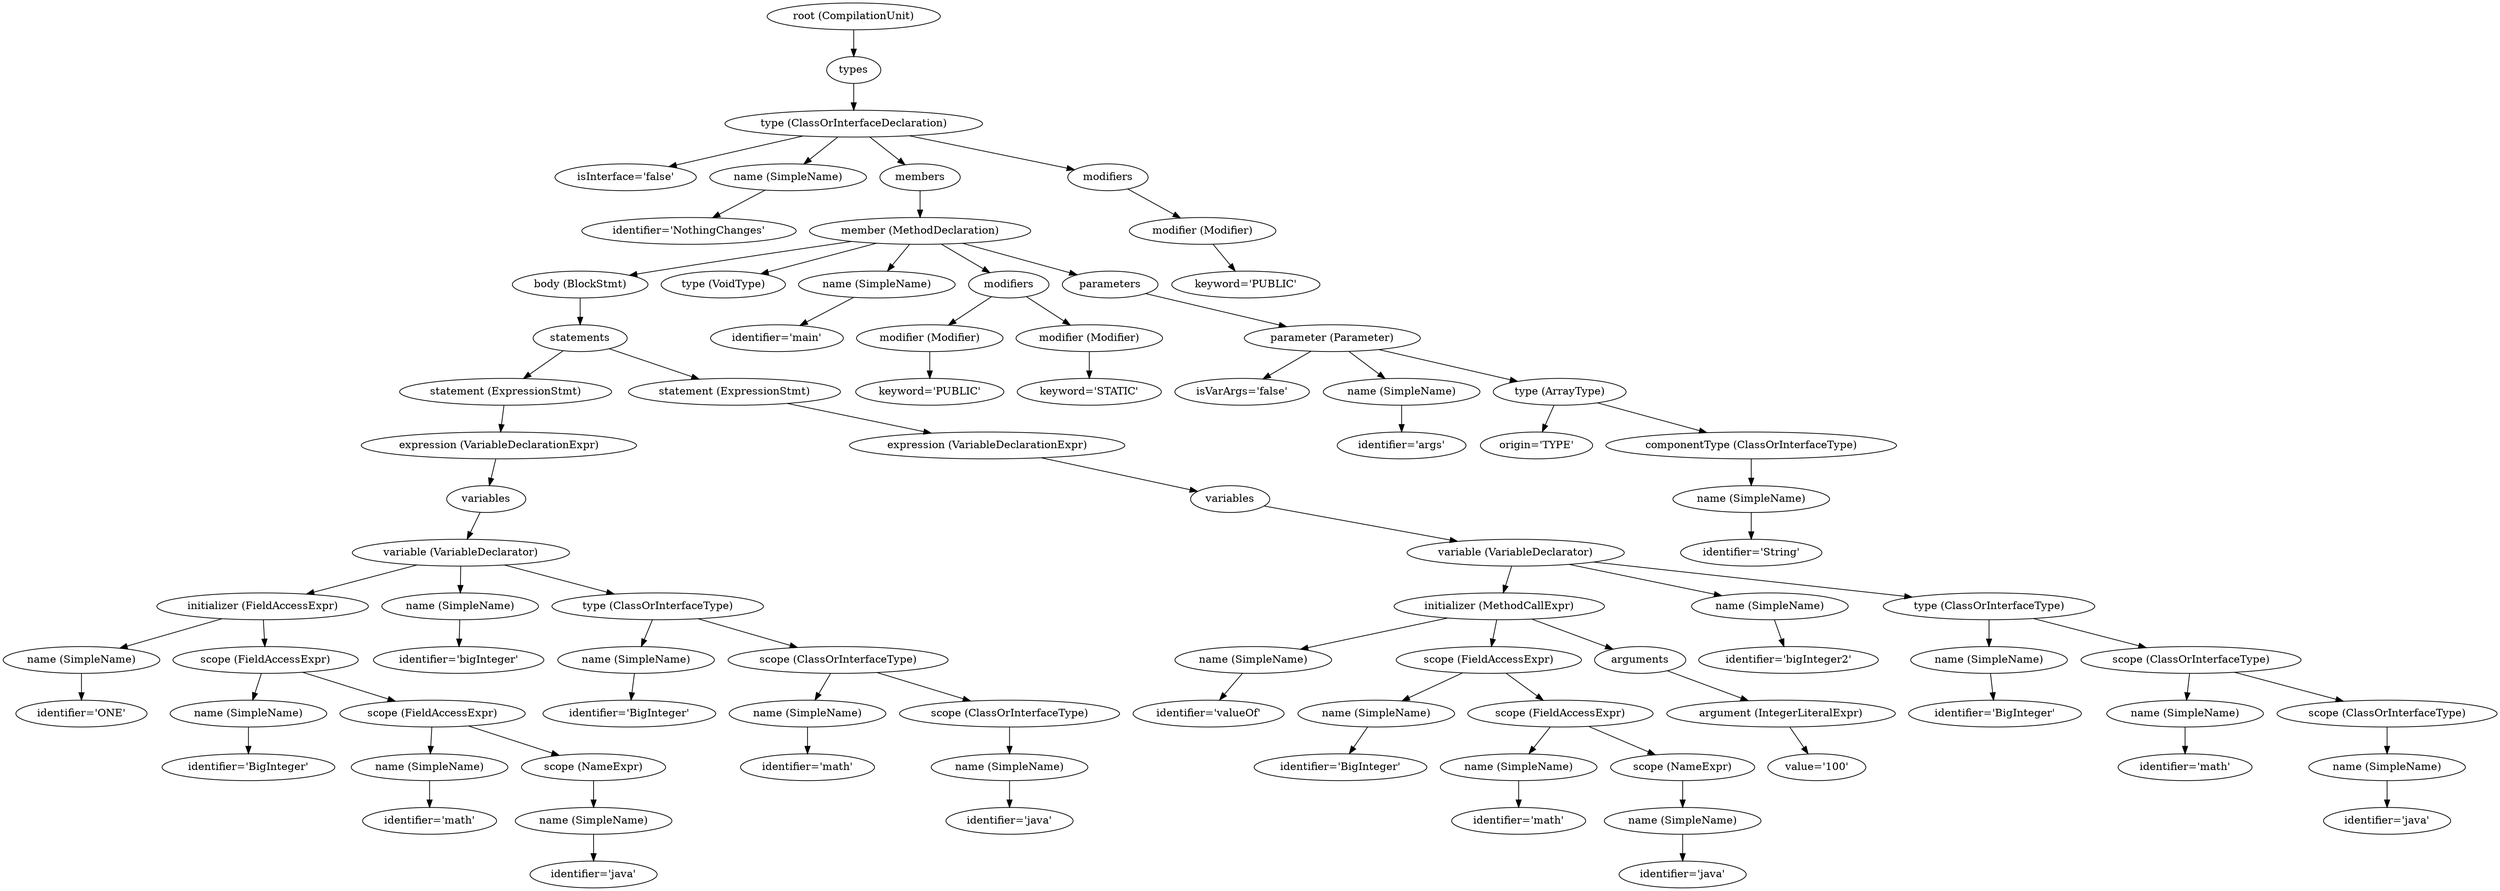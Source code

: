 digraph {
n0 [label="root (CompilationUnit)"];
n1 [label="types"];
n0 -> n1;
n2 [label="type (ClassOrInterfaceDeclaration)"];
n1 -> n2;
n3 [label="isInterface='false'"];
n2 -> n3;
n4 [label="name (SimpleName)"];
n2 -> n4;
n5 [label="identifier='NothingChanges'"];
n4 -> n5;
n6 [label="members"];
n2 -> n6;
n7 [label="member (MethodDeclaration)"];
n6 -> n7;
n8 [label="body (BlockStmt)"];
n7 -> n8;
n9 [label="statements"];
n8 -> n9;
n10 [label="statement (ExpressionStmt)"];
n9 -> n10;
n11 [label="expression (VariableDeclarationExpr)"];
n10 -> n11;
n12 [label="variables"];
n11 -> n12;
n13 [label="variable (VariableDeclarator)"];
n12 -> n13;
n14 [label="initializer (FieldAccessExpr)"];
n13 -> n14;
n15 [label="name (SimpleName)"];
n14 -> n15;
n16 [label="identifier='ONE'"];
n15 -> n16;
n17 [label="scope (FieldAccessExpr)"];
n14 -> n17;
n18 [label="name (SimpleName)"];
n17 -> n18;
n19 [label="identifier='BigInteger'"];
n18 -> n19;
n20 [label="scope (FieldAccessExpr)"];
n17 -> n20;
n21 [label="name (SimpleName)"];
n20 -> n21;
n22 [label="identifier='math'"];
n21 -> n22;
n23 [label="scope (NameExpr)"];
n20 -> n23;
n24 [label="name (SimpleName)"];
n23 -> n24;
n25 [label="identifier='java'"];
n24 -> n25;
n26 [label="name (SimpleName)"];
n13 -> n26;
n27 [label="identifier='bigInteger'"];
n26 -> n27;
n28 [label="type (ClassOrInterfaceType)"];
n13 -> n28;
n29 [label="name (SimpleName)"];
n28 -> n29;
n30 [label="identifier='BigInteger'"];
n29 -> n30;
n31 [label="scope (ClassOrInterfaceType)"];
n28 -> n31;
n32 [label="name (SimpleName)"];
n31 -> n32;
n33 [label="identifier='math'"];
n32 -> n33;
n34 [label="scope (ClassOrInterfaceType)"];
n31 -> n34;
n35 [label="name (SimpleName)"];
n34 -> n35;
n36 [label="identifier='java'"];
n35 -> n36;
n37 [label="statement (ExpressionStmt)"];
n9 -> n37;
n38 [label="expression (VariableDeclarationExpr)"];
n37 -> n38;
n39 [label="variables"];
n38 -> n39;
n40 [label="variable (VariableDeclarator)"];
n39 -> n40;
n41 [label="initializer (MethodCallExpr)"];
n40 -> n41;
n42 [label="name (SimpleName)"];
n41 -> n42;
n43 [label="identifier='valueOf'"];
n42 -> n43;
n44 [label="scope (FieldAccessExpr)"];
n41 -> n44;
n45 [label="name (SimpleName)"];
n44 -> n45;
n46 [label="identifier='BigInteger'"];
n45 -> n46;
n47 [label="scope (FieldAccessExpr)"];
n44 -> n47;
n48 [label="name (SimpleName)"];
n47 -> n48;
n49 [label="identifier='math'"];
n48 -> n49;
n50 [label="scope (NameExpr)"];
n47 -> n50;
n51 [label="name (SimpleName)"];
n50 -> n51;
n52 [label="identifier='java'"];
n51 -> n52;
n53 [label="arguments"];
n41 -> n53;
n54 [label="argument (IntegerLiteralExpr)"];
n53 -> n54;
n55 [label="value='100'"];
n54 -> n55;
n56 [label="name (SimpleName)"];
n40 -> n56;
n57 [label="identifier='bigInteger2'"];
n56 -> n57;
n58 [label="type (ClassOrInterfaceType)"];
n40 -> n58;
n59 [label="name (SimpleName)"];
n58 -> n59;
n60 [label="identifier='BigInteger'"];
n59 -> n60;
n61 [label="scope (ClassOrInterfaceType)"];
n58 -> n61;
n62 [label="name (SimpleName)"];
n61 -> n62;
n63 [label="identifier='math'"];
n62 -> n63;
n64 [label="scope (ClassOrInterfaceType)"];
n61 -> n64;
n65 [label="name (SimpleName)"];
n64 -> n65;
n66 [label="identifier='java'"];
n65 -> n66;
n67 [label="type (VoidType)"];
n7 -> n67;
n68 [label="name (SimpleName)"];
n7 -> n68;
n69 [label="identifier='main'"];
n68 -> n69;
n70 [label="modifiers"];
n7 -> n70;
n71 [label="modifier (Modifier)"];
n70 -> n71;
n72 [label="keyword='PUBLIC'"];
n71 -> n72;
n73 [label="modifier (Modifier)"];
n70 -> n73;
n74 [label="keyword='STATIC'"];
n73 -> n74;
n75 [label="parameters"];
n7 -> n75;
n76 [label="parameter (Parameter)"];
n75 -> n76;
n77 [label="isVarArgs='false'"];
n76 -> n77;
n78 [label="name (SimpleName)"];
n76 -> n78;
n79 [label="identifier='args'"];
n78 -> n79;
n80 [label="type (ArrayType)"];
n76 -> n80;
n81 [label="origin='TYPE'"];
n80 -> n81;
n82 [label="componentType (ClassOrInterfaceType)"];
n80 -> n82;
n83 [label="name (SimpleName)"];
n82 -> n83;
n84 [label="identifier='String'"];
n83 -> n84;
n85 [label="modifiers"];
n2 -> n85;
n86 [label="modifier (Modifier)"];
n85 -> n86;
n87 [label="keyword='PUBLIC'"];
n86 -> n87;
}